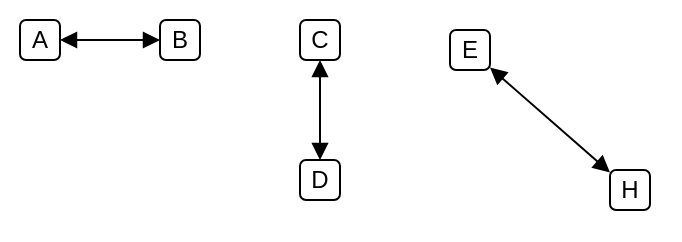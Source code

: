 <mxfile 
  version="25.0.2"
  >
  <diagram
    name="-"
    >
    <mxGraphModel
      grid="1" 
      gridSize="10" 
      guides="1" 
      tooltips="1" 
      connect="1" 
      arrows="1" 
      fold="1" 
      page="1" 
      pageScale="1" 
      pageWidth="1" 
      pageHeight="1" 
      math="0" 
      shadow="0"
      >
      <root>
        <mxCell
          id="page"
          />
        <mxCell
          id="root" 
          parent="page"
          />
        <mxCell
          style="verticalAlign=top;aspect=fixed;align=center;spacingLeft=5;spacingRight=5;spacingBottom=5;strokeColor=none;" 
          id="shape_" 
          parent="root" 
          value=" " 
          vertex="1"
          >
          <mxGeometry
            as="geometry" 
            width="340" 
            height="120" 
            x="0" 
            y="0"
            />
          </mxCell>
        <mxCell
          style="verticalAlign=top;aspect=fixed;align=center;spacingLeft=5;spacingRight=5;spacingBottom=5;noLabel=1;opacity=0;" 
          id="column" 
          parent="shape_" 
          value="Column" 
          vertex="1"
          >
          <mxGeometry
            as="geometry" 
            width="90" 
            height="100" 
            x="10" 
            y="10"
            />
          </mxCell>
        <mxCell
          style="rounded=1;whiteSpace=wrap;verticalAlign=middle;align=center;" 
          id="entity_a" 
          parent="column" 
          value="A" 
          vertex="1"
          >
          <mxGeometry
            width="20" 
            height="20" 
            as="geometry" 
            x="0" 
            y="0"
            />
          </mxCell>
        <mxCell
          style="rounded=1;whiteSpace=wrap;verticalAlign=middle;align=center;" 
          id="entity_b" 
          parent="column" 
          value="B" 
          vertex="1"
          >
          <mxGeometry
            width="20" 
            height="20" 
            as="geometry" 
            x="70" 
            y="0"
            />
          </mxCell>
        <mxCell
          style="verticalAlign=top;aspect=fixed;align=center;spacingLeft=5;spacingRight=5;spacingBottom=5;noLabel=1;opacity=0;" 
          id="row" 
          parent="shape_" 
          value="Row" 
          vertex="1"
          >
          <mxGeometry
            as="geometry" 
            width="20" 
            height="100" 
            x="150" 
            y="10"
            />
          </mxCell>
        <mxCell
          style="rounded=1;whiteSpace=wrap;verticalAlign=middle;align=center;" 
          id="entity_c" 
          parent="row" 
          value="C" 
          vertex="1"
          >
          <mxGeometry
            width="20" 
            height="20" 
            as="geometry" 
            x="0" 
            y="0"
            />
          </mxCell>
        <mxCell
          style="rounded=1;whiteSpace=wrap;verticalAlign=middle;align=center;" 
          id="entity_d" 
          parent="row" 
          value="D" 
          vertex="1"
          >
          <mxGeometry
            width="20" 
            height="20" 
            as="geometry" 
            x="0" 
            y="70"
            />
          </mxCell>
        <mxCell
          style="verticalAlign=top;aspect=fixed;align=center;spacingLeft=5;spacingRight=5;spacingBottom=5;noLabel=1;opacity=0;" 
          id="column_2" 
          parent="shape_" 
          value="Column" 
          vertex="1"
          >
          <mxGeometry
            as="geometry" 
            width="110" 
            height="100" 
            x="220" 
            y="10"
            />
          </mxCell>
        <mxCell
          style="verticalAlign=top;aspect=fixed;align=center;spacingLeft=5;spacingRight=5;spacingBottom=5;noLabel=1;opacity=0;" 
          id="row_2" 
          parent="column_2" 
          value="Row" 
          vertex="1"
          >
          <mxGeometry
            width="30" 
            height="100" 
            as="geometry" 
            x="0" 
            y="0"
            />
          </mxCell>
        <mxCell
          style="rounded=1;whiteSpace=wrap;verticalAlign=middle;align=center;" 
          id="entity_e" 
          parent="row_2" 
          value="E" 
          vertex="1"
          >
          <mxGeometry
            width="20" 
            height="20" 
            as="geometry" 
            x="5" 
            y="5"
            />
          </mxCell>
        <mxCell
          style="rounded=1;whiteSpace=wrap;verticalAlign=middle;align=center;strokeColor=transparent;fontColor=transparent;" 
          id="invisible_f" 
          parent="row_2" 
          value="F" 
          vertex="1"
          >
          <mxGeometry
            width="10" 
            height="10" 
            as="geometry" 
            x="10" 
            y="85"
            />
          </mxCell>
        <mxCell
          style="verticalAlign=top;aspect=fixed;align=center;spacingLeft=5;spacingRight=5;spacingBottom=5;noLabel=1;opacity=0;" 
          id="row_3" 
          parent="column_2" 
          value="Row" 
          vertex="1"
          >
          <mxGeometry
            width="30" 
            height="100" 
            as="geometry" 
            x="80" 
            y="0"
            />
          </mxCell>
        <mxCell
          style="rounded=1;whiteSpace=wrap;verticalAlign=middle;align=center;strokeColor=transparent;fontColor=transparent;" 
          id="invisible_g" 
          parent="row_3" 
          value="G" 
          vertex="1"
          >
          <mxGeometry
            width="10" 
            height="10" 
            as="geometry" 
            x="10" 
            y="5"
            />
          </mxCell>
        <mxCell
          style="rounded=1;whiteSpace=wrap;verticalAlign=middle;align=center;" 
          id="entity_h" 
          parent="row_3" 
          value="H" 
          vertex="1"
          >
          <mxGeometry
            width="20" 
            height="20" 
            as="geometry" 
            x="5" 
            y="75"
            />
          </mxCell>
        <mxCell
          id="association2" 
          source="entity_a" 
          target="entity_b" 
          parent="root" 
          edge="1" 
          style="endArrow=block;startArrow=block;endFill=1;startFill=1;html=1;"
          >
          <mxGeometry
            relative="1" 
            as="geometry"
            />
          </mxCell>
        <mxCell
          id="association2_2" 
          source="entity_c" 
          target="entity_d" 
          parent="root" 
          edge="1" 
          style="endArrow=block;startArrow=block;endFill=1;startFill=1;html=1;"
          >
          <mxGeometry
            relative="1" 
            as="geometry"
            />
          </mxCell>
        <mxCell
          id="association2_3" 
          source="entity_e" 
          target="entity_h" 
          parent="root" 
          edge="1" 
          style="endArrow=block;startArrow=block;endFill=1;startFill=1;html=1;"
          >
          <mxGeometry
            relative="1" 
            as="geometry"
            />
          </mxCell>
        </root>
      </mxGraphModel>
    </diagram>
  </mxfile>